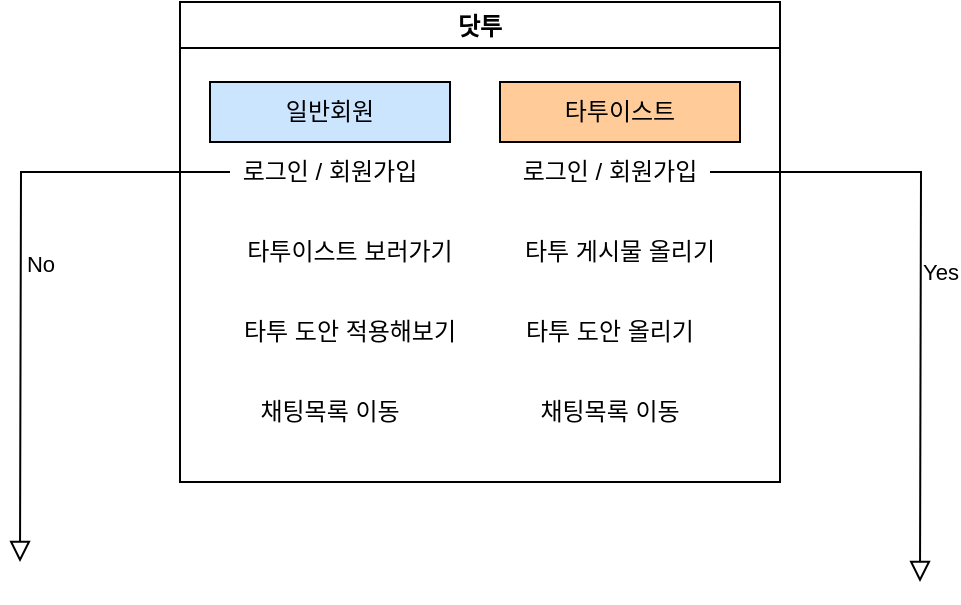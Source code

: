<mxfile version="16.6.5" type="github">
  <diagram id="C5RBs43oDa-KdzZeNtuy" name="Page-1">
    <mxGraphModel dx="1225" dy="713" grid="1" gridSize="10" guides="1" tooltips="1" connect="1" arrows="1" fold="1" page="1" pageScale="1" pageWidth="827" pageHeight="1169" math="0" shadow="0">
      <root>
        <mxCell id="WIyWlLk6GJQsqaUBKTNV-0" />
        <mxCell id="WIyWlLk6GJQsqaUBKTNV-1" parent="WIyWlLk6GJQsqaUBKTNV-0" />
        <mxCell id="WIyWlLk6GJQsqaUBKTNV-5" value="No" style="edgeStyle=orthogonalEdgeStyle;rounded=0;html=1;jettySize=auto;orthogonalLoop=1;fontSize=11;endArrow=block;endFill=0;endSize=8;strokeWidth=1;shadow=0;labelBackgroundColor=none;exitX=0;exitY=0.5;exitDx=0;exitDy=0;" parent="WIyWlLk6GJQsqaUBKTNV-1" source="2ZtStFcdVy71de74ot4a-7" edge="1">
          <mxGeometry y="10" relative="1" as="geometry">
            <mxPoint as="offset" />
            <mxPoint x="-50" y="290" as="sourcePoint" />
            <mxPoint x="120" y="440" as="targetPoint" />
          </mxGeometry>
        </mxCell>
        <mxCell id="WIyWlLk6GJQsqaUBKTNV-9" value="Yes" style="edgeStyle=orthogonalEdgeStyle;rounded=0;html=1;jettySize=auto;orthogonalLoop=1;fontSize=11;endArrow=block;endFill=0;endSize=8;strokeWidth=1;shadow=0;labelBackgroundColor=none;exitX=1;exitY=0.5;exitDx=0;exitDy=0;" parent="WIyWlLk6GJQsqaUBKTNV-1" source="2ZtStFcdVy71de74ot4a-8" edge="1">
          <mxGeometry y="10" relative="1" as="geometry">
            <mxPoint as="offset" />
            <mxPoint x="540" y="260" as="sourcePoint" />
            <mxPoint x="570" y="450" as="targetPoint" />
          </mxGeometry>
        </mxCell>
        <mxCell id="2ZtStFcdVy71de74ot4a-5" value="닷투" style="swimlane;" vertex="1" parent="WIyWlLk6GJQsqaUBKTNV-1">
          <mxGeometry x="200" y="160" width="300" height="240" as="geometry" />
        </mxCell>
        <mxCell id="2ZtStFcdVy71de74ot4a-7" value="로그인 / 회원가입" style="text;html=1;strokeColor=none;fillColor=none;align=center;verticalAlign=middle;whiteSpace=wrap;rounded=0;" vertex="1" parent="2ZtStFcdVy71de74ot4a-5">
          <mxGeometry x="25" y="70" width="100" height="30" as="geometry" />
        </mxCell>
        <mxCell id="2ZtStFcdVy71de74ot4a-8" value="로그인 / 회원가입" style="text;html=1;strokeColor=none;fillColor=none;align=center;verticalAlign=middle;whiteSpace=wrap;rounded=0;" vertex="1" parent="2ZtStFcdVy71de74ot4a-5">
          <mxGeometry x="165" y="70" width="100" height="30" as="geometry" />
        </mxCell>
        <mxCell id="2ZtStFcdVy71de74ot4a-9" value="타투이스트 보러가기" style="text;html=1;strokeColor=none;fillColor=none;align=center;verticalAlign=middle;whiteSpace=wrap;rounded=0;" vertex="1" parent="2ZtStFcdVy71de74ot4a-5">
          <mxGeometry x="25" y="110" width="120" height="30" as="geometry" />
        </mxCell>
        <mxCell id="2ZtStFcdVy71de74ot4a-10" value="타투 게시물 올리기" style="text;html=1;strokeColor=none;fillColor=none;align=center;verticalAlign=middle;whiteSpace=wrap;rounded=0;" vertex="1" parent="2ZtStFcdVy71de74ot4a-5">
          <mxGeometry x="165" y="110" width="110" height="30" as="geometry" />
        </mxCell>
        <mxCell id="2ZtStFcdVy71de74ot4a-11" value="타투 도안 적용해보기" style="text;html=1;strokeColor=none;fillColor=none;align=center;verticalAlign=middle;whiteSpace=wrap;rounded=0;" vertex="1" parent="2ZtStFcdVy71de74ot4a-5">
          <mxGeometry x="25" y="150" width="120" height="30" as="geometry" />
        </mxCell>
        <mxCell id="2ZtStFcdVy71de74ot4a-12" value="타투 도안 올리기" style="text;html=1;strokeColor=none;fillColor=none;align=center;verticalAlign=middle;whiteSpace=wrap;rounded=0;" vertex="1" parent="2ZtStFcdVy71de74ot4a-5">
          <mxGeometry x="165" y="150" width="100" height="30" as="geometry" />
        </mxCell>
        <mxCell id="2ZtStFcdVy71de74ot4a-13" value="채팅목록 이동" style="text;html=1;strokeColor=none;fillColor=none;align=center;verticalAlign=middle;whiteSpace=wrap;rounded=0;" vertex="1" parent="2ZtStFcdVy71de74ot4a-5">
          <mxGeometry x="25" y="190" width="100" height="30" as="geometry" />
        </mxCell>
        <mxCell id="2ZtStFcdVy71de74ot4a-14" value="채팅목록 이동" style="text;html=1;strokeColor=none;fillColor=none;align=center;verticalAlign=middle;whiteSpace=wrap;rounded=0;" vertex="1" parent="2ZtStFcdVy71de74ot4a-5">
          <mxGeometry x="165" y="190" width="100" height="30" as="geometry" />
        </mxCell>
        <mxCell id="2ZtStFcdVy71de74ot4a-15" value="일반회원" style="rounded=0;whiteSpace=wrap;html=1;fillColor=#CCE5FF;" vertex="1" parent="2ZtStFcdVy71de74ot4a-5">
          <mxGeometry x="15" y="40" width="120" height="30" as="geometry" />
        </mxCell>
        <mxCell id="2ZtStFcdVy71de74ot4a-26" value="타투이스트" style="rounded=0;whiteSpace=wrap;html=1;fillColor=#FFCC99;" vertex="1" parent="2ZtStFcdVy71de74ot4a-5">
          <mxGeometry x="160" y="40" width="120" height="30" as="geometry" />
        </mxCell>
      </root>
    </mxGraphModel>
  </diagram>
</mxfile>
